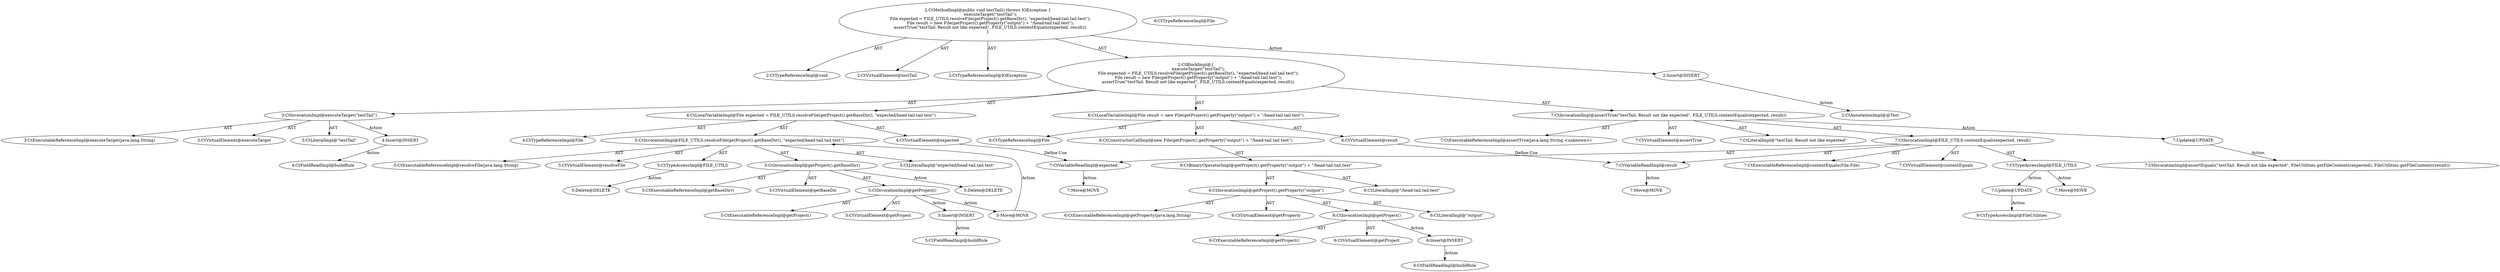 digraph "testTail#?" {
0 [label="2:CtTypeReferenceImpl@void" shape=ellipse]
1 [label="2:CtVirtualElement@testTail" shape=ellipse]
2 [label="2:CtTypeReferenceImpl@IOException" shape=ellipse]
3 [label="3:CtExecutableReferenceImpl@executeTarget(java.lang.String)" shape=ellipse]
4 [label="3:CtVirtualElement@executeTarget" shape=ellipse]
5 [label="3:CtLiteralImpl@\"testTail\"" shape=ellipse]
6 [label="3:CtInvocationImpl@executeTarget(\"testTail\")" shape=ellipse]
7 [label="4:CtTypeReferenceImpl@File" shape=ellipse]
8 [label="5:CtExecutableReferenceImpl@resolveFile(java.lang.String)" shape=ellipse]
9 [label="5:CtVirtualElement@resolveFile" shape=ellipse]
10 [label="5:CtTypeAccessImpl@FILE_UTILS" shape=ellipse]
11 [label="5:CtExecutableReferenceImpl@getBaseDir()" shape=ellipse]
12 [label="5:CtVirtualElement@getBaseDir" shape=ellipse]
13 [label="5:CtExecutableReferenceImpl@getProject()" shape=ellipse]
14 [label="5:CtVirtualElement@getProject" shape=ellipse]
15 [label="5:CtInvocationImpl@getProject()" shape=ellipse]
16 [label="5:CtInvocationImpl@getProject().getBaseDir()" shape=ellipse]
17 [label="5:CtLiteralImpl@\"expected/head-tail.tail.test\"" shape=ellipse]
18 [label="5:CtInvocationImpl@FILE_UTILS.resolveFile(getProject().getBaseDir(), \"expected/head-tail.tail.test\")" shape=ellipse]
19 [label="4:CtVirtualElement@expected" shape=ellipse]
20 [label="4:CtLocalVariableImpl@File expected = FILE_UTILS.resolveFile(getProject().getBaseDir(), \"expected/head-tail.tail.test\")" shape=ellipse]
21 [label="6:CtTypeReferenceImpl@File" shape=ellipse]
22 [label="6:CtTypeReferenceImpl@File" shape=ellipse]
23 [label="6:CtExecutableReferenceImpl@getProperty(java.lang.String)" shape=ellipse]
24 [label="6:CtVirtualElement@getProperty" shape=ellipse]
25 [label="6:CtExecutableReferenceImpl@getProject()" shape=ellipse]
26 [label="6:CtVirtualElement@getProject" shape=ellipse]
27 [label="6:CtInvocationImpl@getProject()" shape=ellipse]
28 [label="6:CtLiteralImpl@\"output\"" shape=ellipse]
29 [label="6:CtInvocationImpl@getProject().getProperty(\"output\")" shape=ellipse]
30 [label="6:CtLiteralImpl@\"/head-tail.tail.test\"" shape=ellipse]
31 [label="6:CtBinaryOperatorImpl@getProject().getProperty(\"output\") + \"/head-tail.tail.test\"" shape=ellipse]
32 [label="6:CtConstructorCallImpl@new File(getProject().getProperty(\"output\") + \"/head-tail.tail.test\")" shape=ellipse]
33 [label="6:CtVirtualElement@result" shape=ellipse]
34 [label="6:CtLocalVariableImpl@File result = new File(getProject().getProperty(\"output\") + \"/head-tail.tail.test\")" shape=ellipse]
35 [label="7:CtExecutableReferenceImpl@assertTrue(java.lang.String,<unknown>)" shape=ellipse]
36 [label="7:CtVirtualElement@assertTrue" shape=ellipse]
37 [label="7:CtLiteralImpl@\"testTail: Result not like expected\"" shape=ellipse]
38 [label="7:CtExecutableReferenceImpl@contentEquals(File,File)" shape=ellipse]
39 [label="7:CtVirtualElement@contentEquals" shape=ellipse]
40 [label="7:CtTypeAccessImpl@FILE_UTILS" shape=ellipse]
41 [label="7:CtVariableReadImpl@expected" shape=ellipse]
42 [label="7:CtVariableReadImpl@result" shape=ellipse]
43 [label="7:CtInvocationImpl@FILE_UTILS.contentEquals(expected, result)" shape=ellipse]
44 [label="7:CtInvocationImpl@assertTrue(\"testTail: Result not like expected\", FILE_UTILS.contentEquals(expected, result))" shape=ellipse]
45 [label="2:CtBlockImpl@\{
    executeTarget(\"testTail\");
    File expected = FILE_UTILS.resolveFile(getProject().getBaseDir(), \"expected/head-tail.tail.test\");
    File result = new File(getProject().getProperty(\"output\") + \"/head-tail.tail.test\");
    assertTrue(\"testTail: Result not like expected\", FILE_UTILS.contentEquals(expected, result));
\}" shape=ellipse]
46 [label="2:CtMethodImpl@public void testTail() throws IOException \{
    executeTarget(\"testTail\");
    File expected = FILE_UTILS.resolveFile(getProject().getBaseDir(), \"expected/head-tail.tail.test\");
    File result = new File(getProject().getProperty(\"output\") + \"/head-tail.tail.test\");
    assertTrue(\"testTail: Result not like expected\", FILE_UTILS.contentEquals(expected, result));
\}" shape=ellipse]
47 [label="7:Update@UPDATE" shape=ellipse]
48 [label="7:CtInvocationImpl@assertEquals(\"testTail: Result not like expected\", FileUtilities.getFileContents(expected), FileUtilities.getFileContents(result))" shape=ellipse]
49 [label="7:Update@UPDATE" shape=ellipse]
50 [label="9:CtTypeAccessImpl@FileUtilities" shape=ellipse]
51 [label="5:Delete@DELETE" shape=ellipse]
52 [label="5:Delete@DELETE" shape=ellipse]
53 [label="2:Insert@INSERT" shape=ellipse]
54 [label="2:CtAnnotationImpl@@Test" shape=ellipse]
55 [label="4:Insert@INSERT" shape=ellipse]
56 [label="4:CtFieldReadImpl@buildRule" shape=ellipse]
57 [label="5:Insert@INSERT" shape=ellipse]
58 [label="5:CtFieldReadImpl@buildRule" shape=ellipse]
59 [label="6:Insert@INSERT" shape=ellipse]
60 [label="6:CtFieldReadImpl@buildRule" shape=ellipse]
61 [label="5:Move@MOVE" shape=ellipse]
62 [label="7:Move@MOVE" shape=ellipse]
63 [label="7:Move@MOVE" shape=ellipse]
64 [label="7:Move@MOVE" shape=ellipse]
6 -> 4 [label="AST"];
6 -> 3 [label="AST"];
6 -> 5 [label="AST"];
6 -> 55 [label="Action"];
10 -> 51 [label="Action"];
15 -> 14 [label="AST"];
15 -> 13 [label="AST"];
15 -> 57 [label="Action"];
15 -> 61 [label="Action"];
16 -> 12 [label="AST"];
16 -> 15 [label="AST"];
16 -> 11 [label="AST"];
16 -> 52 [label="Action"];
18 -> 9 [label="AST"];
18 -> 10 [label="AST"];
18 -> 8 [label="AST"];
18 -> 16 [label="AST"];
18 -> 17 [label="AST"];
19 -> 41 [label="Define-Use"];
20 -> 19 [label="AST"];
20 -> 7 [label="AST"];
20 -> 18 [label="AST"];
27 -> 26 [label="AST"];
27 -> 25 [label="AST"];
27 -> 59 [label="Action"];
29 -> 24 [label="AST"];
29 -> 27 [label="AST"];
29 -> 23 [label="AST"];
29 -> 28 [label="AST"];
31 -> 29 [label="AST"];
31 -> 30 [label="AST"];
32 -> 31 [label="AST"];
33 -> 42 [label="Define-Use"];
34 -> 33 [label="AST"];
34 -> 21 [label="AST"];
34 -> 32 [label="AST"];
40 -> 49 [label="Action"];
40 -> 62 [label="Action"];
41 -> 63 [label="Action"];
42 -> 64 [label="Action"];
43 -> 39 [label="AST"];
43 -> 40 [label="AST"];
43 -> 38 [label="AST"];
43 -> 41 [label="AST"];
43 -> 42 [label="AST"];
44 -> 36 [label="AST"];
44 -> 35 [label="AST"];
44 -> 37 [label="AST"];
44 -> 43 [label="AST"];
44 -> 47 [label="Action"];
45 -> 6 [label="AST"];
45 -> 20 [label="AST"];
45 -> 34 [label="AST"];
45 -> 44 [label="AST"];
46 -> 1 [label="AST"];
46 -> 0 [label="AST"];
46 -> 2 [label="AST"];
46 -> 45 [label="AST"];
46 -> 53 [label="Action"];
47 -> 48 [label="Action"];
49 -> 50 [label="Action"];
53 -> 54 [label="Action"];
55 -> 56 [label="Action"];
57 -> 58 [label="Action"];
59 -> 60 [label="Action"];
61 -> 18 [label="Action"];
}